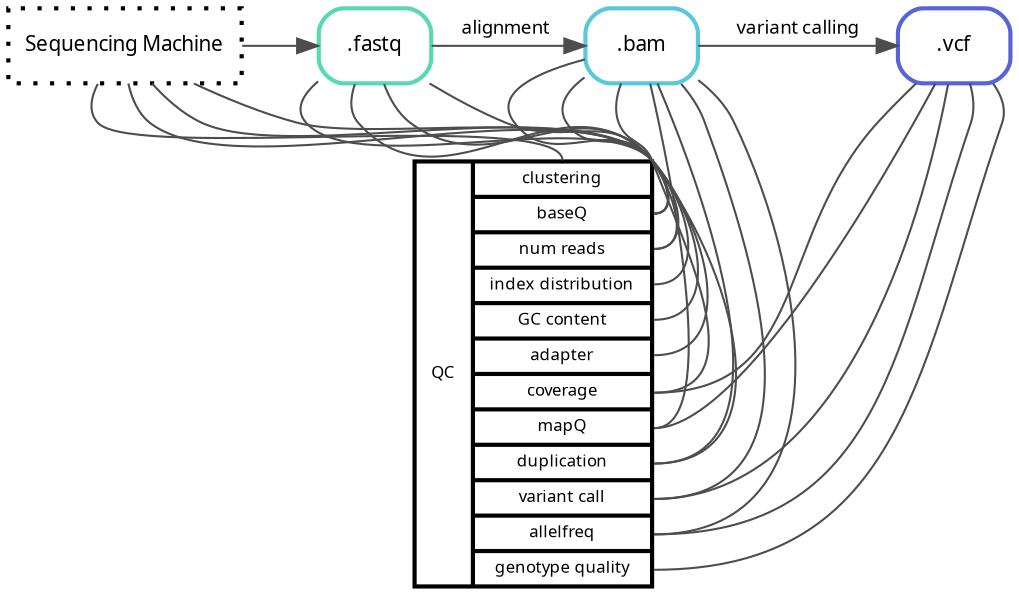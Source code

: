 digraph snakemake_dag {
	
    graph[bgcolor=white, margin=0];
    node[shape=box, style=rounded, fontname=sans, fontsize=10, penwidth=2];
    edge[penwidth=1, color=grey30, fontname=sans, fontsize=9];
    machine[label="Sequencing Machine", color = "0.0 0.0 0.0", style="dotted"];
	fastq[label = ".fastq", color = "0.45 0.6 0.85"];
	bam[label = ".bam", color = "0.52 0.6 0.85"];
	vcf[label = ".vcf", color = "0.65 0.6 0.85"];
    qcvalues[label="QC |{<q1>clustering | <q2>baseQ | <q3>num reads | <q4>index distribution |<q5> GC content | <q6>adapter | <q7>coverage | <q8>mapQ | <q9>duplication | <q10>variant call | <q11>allelfreq | <q12> genotype quality}", shape="record", style="", fontsize=8];


    machine -> qcvalues:q1[arrowhead="none"]
    machine -> qcvalues:q2[arrowhead="none"]
    machine -> qcvalues:q3[arrowhead="none"]
    machine -> qcvalues:q4[arrowhead="none"]
    machine -> fastq[constraint=false]
    fastq -> qcvalues:q2[arrowhead="none"]
    fastq -> qcvalues:q5[arrowhead="none"]
    fastq -> qcvalues:q6[arrowhead="none"]
    fastq -> qcvalues:q9[arrowhead="none"]
    fastq -> bam[label="alignment ",constraint=false]
    bam -> qcvalues:q2[arrowhead="none"]
    bam -> qcvalues:q3[arrowhead="none"]
    bam -> qcvalues:q7[arrowhead="none"]
    bam -> qcvalues:q8[arrowhead="none"]
    bam -> qcvalues:q9[arrowhead="none"]
    bam -> qcvalues:q10[arrowhead="none"]
    bam -> qcvalues:q11[arrowhead="none"]
    bam -> vcf[label="variant calling",constraint=false]
    vcf -> qcvalues:q7[arrowhead="none"]
    vcf -> qcvalues:q8[arrowhead="none"]
    vcf -> qcvalues:q10[arrowhead="none"]
    vcf -> qcvalues:q11[arrowhead="none"]
    vcf -> qcvalues:q12[arrowhead="none"]
    

}            
